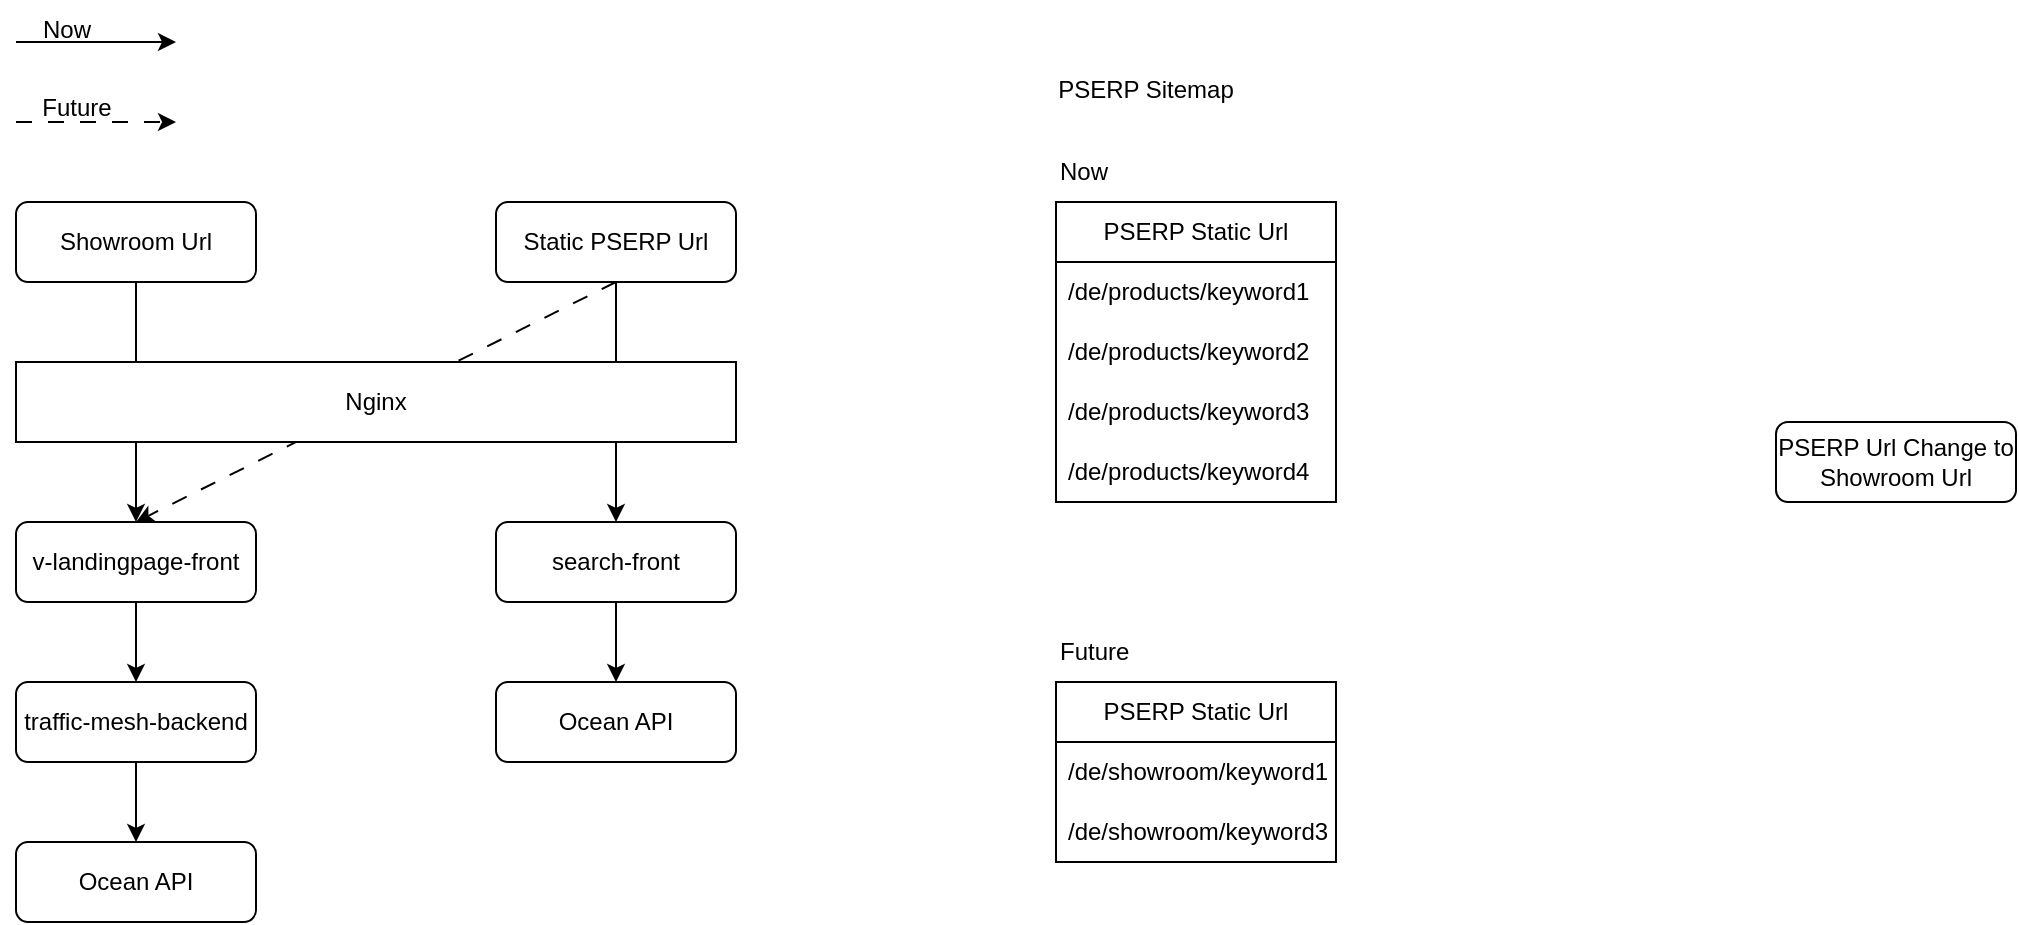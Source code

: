 <mxfile version="26.2.13">
  <diagram name="第 1 页" id="l4sXVZV-vA7ZLvZesJ2g">
    <mxGraphModel dx="1428" dy="647" grid="1" gridSize="10" guides="1" tooltips="1" connect="1" arrows="1" fold="1" page="1" pageScale="1" pageWidth="827" pageHeight="1169" math="0" shadow="0">
      <root>
        <mxCell id="0" />
        <mxCell id="1" parent="0" />
        <mxCell id="S5Sz5O8gEk4Sw891k7_R-10" style="edgeStyle=orthogonalEdgeStyle;rounded=0;orthogonalLoop=1;jettySize=auto;html=1;exitX=0.5;exitY=1;exitDx=0;exitDy=0;" edge="1" parent="1" source="S5Sz5O8gEk4Sw891k7_R-1" target="S5Sz5O8gEk4Sw891k7_R-4">
          <mxGeometry relative="1" as="geometry" />
        </mxCell>
        <mxCell id="S5Sz5O8gEk4Sw891k7_R-1" value="Showroom Url" style="rounded=1;whiteSpace=wrap;html=1;" vertex="1" parent="1">
          <mxGeometry x="80" y="120" width="120" height="40" as="geometry" />
        </mxCell>
        <mxCell id="S5Sz5O8gEk4Sw891k7_R-14" style="edgeStyle=orthogonalEdgeStyle;rounded=0;orthogonalLoop=1;jettySize=auto;html=1;exitX=0.5;exitY=1;exitDx=0;exitDy=0;entryX=0.5;entryY=0;entryDx=0;entryDy=0;" edge="1" parent="1" source="S5Sz5O8gEk4Sw891k7_R-2" target="S5Sz5O8gEk4Sw891k7_R-5">
          <mxGeometry relative="1" as="geometry" />
        </mxCell>
        <mxCell id="S5Sz5O8gEk4Sw891k7_R-20" style="rounded=0;orthogonalLoop=1;jettySize=auto;html=1;exitX=0.5;exitY=1;exitDx=0;exitDy=0;entryX=0.5;entryY=0;entryDx=0;entryDy=0;dashed=1;dashPattern=8 8;" edge="1" parent="1" source="S5Sz5O8gEk4Sw891k7_R-2" target="S5Sz5O8gEk4Sw891k7_R-4">
          <mxGeometry relative="1" as="geometry" />
        </mxCell>
        <mxCell id="S5Sz5O8gEk4Sw891k7_R-2" value="Static PSERP Url" style="rounded=1;whiteSpace=wrap;html=1;" vertex="1" parent="1">
          <mxGeometry x="320" y="120" width="120" height="40" as="geometry" />
        </mxCell>
        <mxCell id="S5Sz5O8gEk4Sw891k7_R-3" value="Nginx" style="rounded=0;whiteSpace=wrap;html=1;" vertex="1" parent="1">
          <mxGeometry x="80" y="200" width="360" height="40" as="geometry" />
        </mxCell>
        <mxCell id="S5Sz5O8gEk4Sw891k7_R-11" style="edgeStyle=orthogonalEdgeStyle;rounded=0;orthogonalLoop=1;jettySize=auto;html=1;exitX=0.5;exitY=1;exitDx=0;exitDy=0;entryX=0.5;entryY=0;entryDx=0;entryDy=0;" edge="1" parent="1" source="S5Sz5O8gEk4Sw891k7_R-4" target="S5Sz5O8gEk4Sw891k7_R-6">
          <mxGeometry relative="1" as="geometry" />
        </mxCell>
        <mxCell id="S5Sz5O8gEk4Sw891k7_R-4" value="v-landingpage-front" style="rounded=1;whiteSpace=wrap;html=1;" vertex="1" parent="1">
          <mxGeometry x="80" y="280" width="120" height="40" as="geometry" />
        </mxCell>
        <mxCell id="S5Sz5O8gEk4Sw891k7_R-13" style="edgeStyle=orthogonalEdgeStyle;rounded=0;orthogonalLoop=1;jettySize=auto;html=1;exitX=0.5;exitY=1;exitDx=0;exitDy=0;entryX=0.5;entryY=0;entryDx=0;entryDy=0;" edge="1" parent="1" source="S5Sz5O8gEk4Sw891k7_R-5" target="S5Sz5O8gEk4Sw891k7_R-7">
          <mxGeometry relative="1" as="geometry" />
        </mxCell>
        <mxCell id="S5Sz5O8gEk4Sw891k7_R-5" value="search-front" style="rounded=1;whiteSpace=wrap;html=1;" vertex="1" parent="1">
          <mxGeometry x="320" y="280" width="120" height="40" as="geometry" />
        </mxCell>
        <mxCell id="S5Sz5O8gEk4Sw891k7_R-12" style="edgeStyle=orthogonalEdgeStyle;rounded=0;orthogonalLoop=1;jettySize=auto;html=1;exitX=0.5;exitY=1;exitDx=0;exitDy=0;entryX=0.5;entryY=0;entryDx=0;entryDy=0;" edge="1" parent="1" source="S5Sz5O8gEk4Sw891k7_R-6" target="S5Sz5O8gEk4Sw891k7_R-8">
          <mxGeometry relative="1" as="geometry" />
        </mxCell>
        <mxCell id="S5Sz5O8gEk4Sw891k7_R-6" value="traffic-mesh-backend" style="rounded=1;whiteSpace=wrap;html=1;" vertex="1" parent="1">
          <mxGeometry x="80" y="360" width="120" height="40" as="geometry" />
        </mxCell>
        <mxCell id="S5Sz5O8gEk4Sw891k7_R-7" value="Ocean API" style="rounded=1;whiteSpace=wrap;html=1;" vertex="1" parent="1">
          <mxGeometry x="320" y="360" width="120" height="40" as="geometry" />
        </mxCell>
        <mxCell id="S5Sz5O8gEk4Sw891k7_R-8" value="Ocean API" style="rounded=1;whiteSpace=wrap;html=1;" vertex="1" parent="1">
          <mxGeometry x="80" y="440" width="120" height="40" as="geometry" />
        </mxCell>
        <mxCell id="S5Sz5O8gEk4Sw891k7_R-15" value="" style="endArrow=classic;html=1;rounded=0;" edge="1" parent="1">
          <mxGeometry width="50" height="50" relative="1" as="geometry">
            <mxPoint x="80" y="40" as="sourcePoint" />
            <mxPoint x="160" y="40" as="targetPoint" />
          </mxGeometry>
        </mxCell>
        <mxCell id="S5Sz5O8gEk4Sw891k7_R-16" value="Now" style="text;html=1;align=center;verticalAlign=middle;resizable=0;points=[];autosize=1;strokeColor=none;fillColor=none;" vertex="1" parent="1">
          <mxGeometry x="80" y="19" width="50" height="30" as="geometry" />
        </mxCell>
        <mxCell id="S5Sz5O8gEk4Sw891k7_R-17" value="" style="endArrow=classic;html=1;rounded=0;dashed=1;dashPattern=8 8;" edge="1" parent="1">
          <mxGeometry width="50" height="50" relative="1" as="geometry">
            <mxPoint x="80" y="80" as="sourcePoint" />
            <mxPoint x="160" y="80" as="targetPoint" />
          </mxGeometry>
        </mxCell>
        <mxCell id="S5Sz5O8gEk4Sw891k7_R-18" value="Future" style="text;html=1;align=center;verticalAlign=middle;resizable=0;points=[];autosize=1;strokeColor=none;fillColor=none;" vertex="1" parent="1">
          <mxGeometry x="80" y="58" width="60" height="30" as="geometry" />
        </mxCell>
        <mxCell id="S5Sz5O8gEk4Sw891k7_R-24" value="PSERP Url Change to Showroom Url" style="rounded=1;whiteSpace=wrap;html=1;" vertex="1" parent="1">
          <mxGeometry x="960" y="230" width="120" height="40" as="geometry" />
        </mxCell>
        <mxCell id="S5Sz5O8gEk4Sw891k7_R-28" value="PSERP Sitemap" style="text;html=1;align=center;verticalAlign=middle;whiteSpace=wrap;rounded=0;" vertex="1" parent="1">
          <mxGeometry x="600" y="49" width="90" height="30" as="geometry" />
        </mxCell>
        <mxCell id="S5Sz5O8gEk4Sw891k7_R-29" value="Now" style="text;html=1;align=left;verticalAlign=middle;whiteSpace=wrap;rounded=0;" vertex="1" parent="1">
          <mxGeometry x="600" y="90" width="60" height="30" as="geometry" />
        </mxCell>
        <mxCell id="S5Sz5O8gEk4Sw891k7_R-30" value="Future" style="text;html=1;align=left;verticalAlign=middle;whiteSpace=wrap;rounded=0;" vertex="1" parent="1">
          <mxGeometry x="600" y="330" width="60" height="30" as="geometry" />
        </mxCell>
        <mxCell id="S5Sz5O8gEk4Sw891k7_R-32" value="PSERP Static Url" style="swimlane;fontStyle=0;childLayout=stackLayout;horizontal=1;startSize=30;horizontalStack=0;resizeParent=1;resizeParentMax=0;resizeLast=0;collapsible=1;marginBottom=0;whiteSpace=wrap;html=1;" vertex="1" parent="1">
          <mxGeometry x="600" y="120" width="140" height="150" as="geometry" />
        </mxCell>
        <mxCell id="S5Sz5O8gEk4Sw891k7_R-33" value="/de/products/keyword1" style="text;strokeColor=none;fillColor=none;align=left;verticalAlign=middle;spacingLeft=4;spacingRight=4;overflow=hidden;points=[[0,0.5],[1,0.5]];portConstraint=eastwest;rotatable=0;whiteSpace=wrap;html=1;" vertex="1" parent="S5Sz5O8gEk4Sw891k7_R-32">
          <mxGeometry y="30" width="140" height="30" as="geometry" />
        </mxCell>
        <mxCell id="S5Sz5O8gEk4Sw891k7_R-34" value="/de/products/keyword2" style="text;strokeColor=none;fillColor=none;align=left;verticalAlign=middle;spacingLeft=4;spacingRight=4;overflow=hidden;points=[[0,0.5],[1,0.5]];portConstraint=eastwest;rotatable=0;whiteSpace=wrap;html=1;" vertex="1" parent="S5Sz5O8gEk4Sw891k7_R-32">
          <mxGeometry y="60" width="140" height="30" as="geometry" />
        </mxCell>
        <mxCell id="S5Sz5O8gEk4Sw891k7_R-35" value="/de/products/keyword3" style="text;strokeColor=none;fillColor=none;align=left;verticalAlign=middle;spacingLeft=4;spacingRight=4;overflow=hidden;points=[[0,0.5],[1,0.5]];portConstraint=eastwest;rotatable=0;whiteSpace=wrap;html=1;" vertex="1" parent="S5Sz5O8gEk4Sw891k7_R-32">
          <mxGeometry y="90" width="140" height="30" as="geometry" />
        </mxCell>
        <mxCell id="S5Sz5O8gEk4Sw891k7_R-36" value="/de/products/keyword4" style="text;strokeColor=none;fillColor=none;align=left;verticalAlign=middle;spacingLeft=4;spacingRight=4;overflow=hidden;points=[[0,0.5],[1,0.5]];portConstraint=eastwest;rotatable=0;whiteSpace=wrap;html=1;" vertex="1" parent="S5Sz5O8gEk4Sw891k7_R-32">
          <mxGeometry y="120" width="140" height="30" as="geometry" />
        </mxCell>
        <mxCell id="S5Sz5O8gEk4Sw891k7_R-37" value="PSERP Static Url" style="swimlane;fontStyle=0;childLayout=stackLayout;horizontal=1;startSize=30;horizontalStack=0;resizeParent=1;resizeParentMax=0;resizeLast=0;collapsible=1;marginBottom=0;whiteSpace=wrap;html=1;" vertex="1" parent="1">
          <mxGeometry x="600" y="360" width="140" height="90" as="geometry" />
        </mxCell>
        <mxCell id="S5Sz5O8gEk4Sw891k7_R-38" value="/de/showroom/keyword1" style="text;strokeColor=none;fillColor=none;align=left;verticalAlign=middle;spacingLeft=4;spacingRight=4;overflow=hidden;points=[[0,0.5],[1,0.5]];portConstraint=eastwest;rotatable=0;whiteSpace=wrap;html=1;" vertex="1" parent="S5Sz5O8gEk4Sw891k7_R-37">
          <mxGeometry y="30" width="140" height="30" as="geometry" />
        </mxCell>
        <mxCell id="S5Sz5O8gEk4Sw891k7_R-39" value="/de/showroom/keyword3" style="text;strokeColor=none;fillColor=none;align=left;verticalAlign=middle;spacingLeft=4;spacingRight=4;overflow=hidden;points=[[0,0.5],[1,0.5]];portConstraint=eastwest;rotatable=0;whiteSpace=wrap;html=1;" vertex="1" parent="S5Sz5O8gEk4Sw891k7_R-37">
          <mxGeometry y="60" width="140" height="30" as="geometry" />
        </mxCell>
      </root>
    </mxGraphModel>
  </diagram>
</mxfile>
